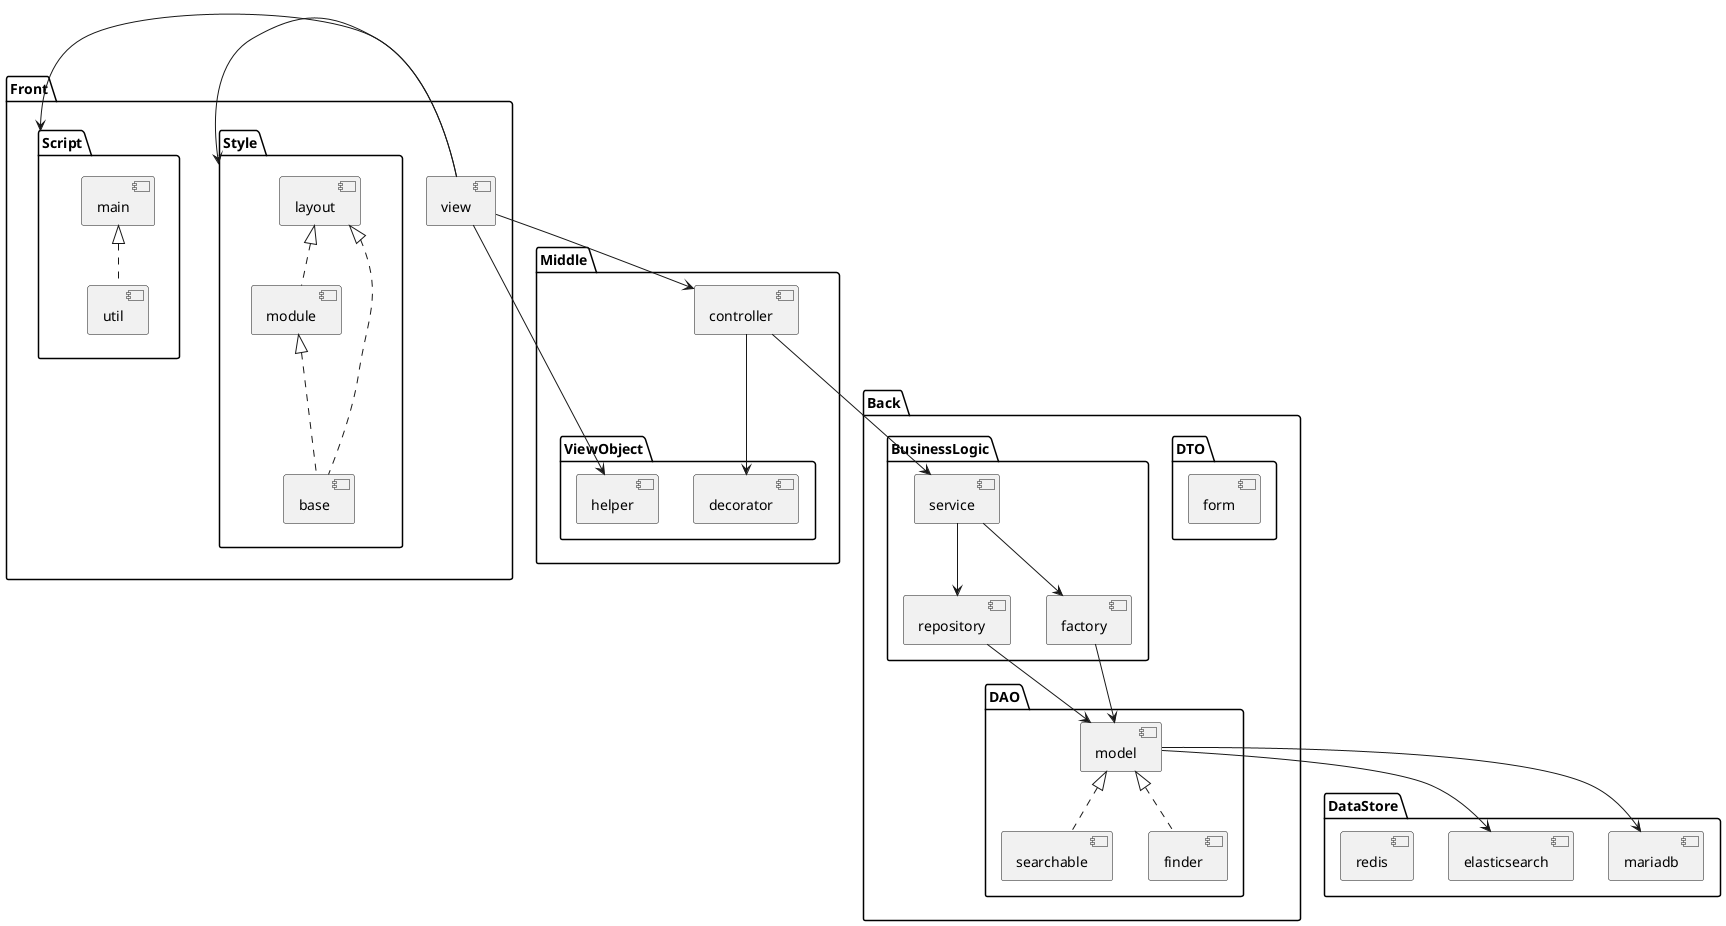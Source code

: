 @startuml

package "Front" {
  [view]

  package "Style" {
    view -> Style
    [layout] <|.. [module]
    layout <|.. [base]
    module <|.. base
  }

  package "Script" {
    view -> Script
    [main] <|.. [util]
  }
}

package "Middle" {
  view --> [controller]

  package "ViewObject" {
    view --> [helper]
    controller --> [decorator]
  }
}

package "Back" {

  package "DTO" {
    [form]
  }

  package "BusinessLogic" {
    controller --> [service]
    service --> [repository]
    service --> [factory]
  }

  package "DAO" {
    [model]
    model <|.. [searchable]
    model <|.. [finder]
    factory --> model
    repository --> model
  }
}

package "DataStore" {
  model --> [mariadb]
  model --> [elasticsearch]
  [redis]
}

@enduml

